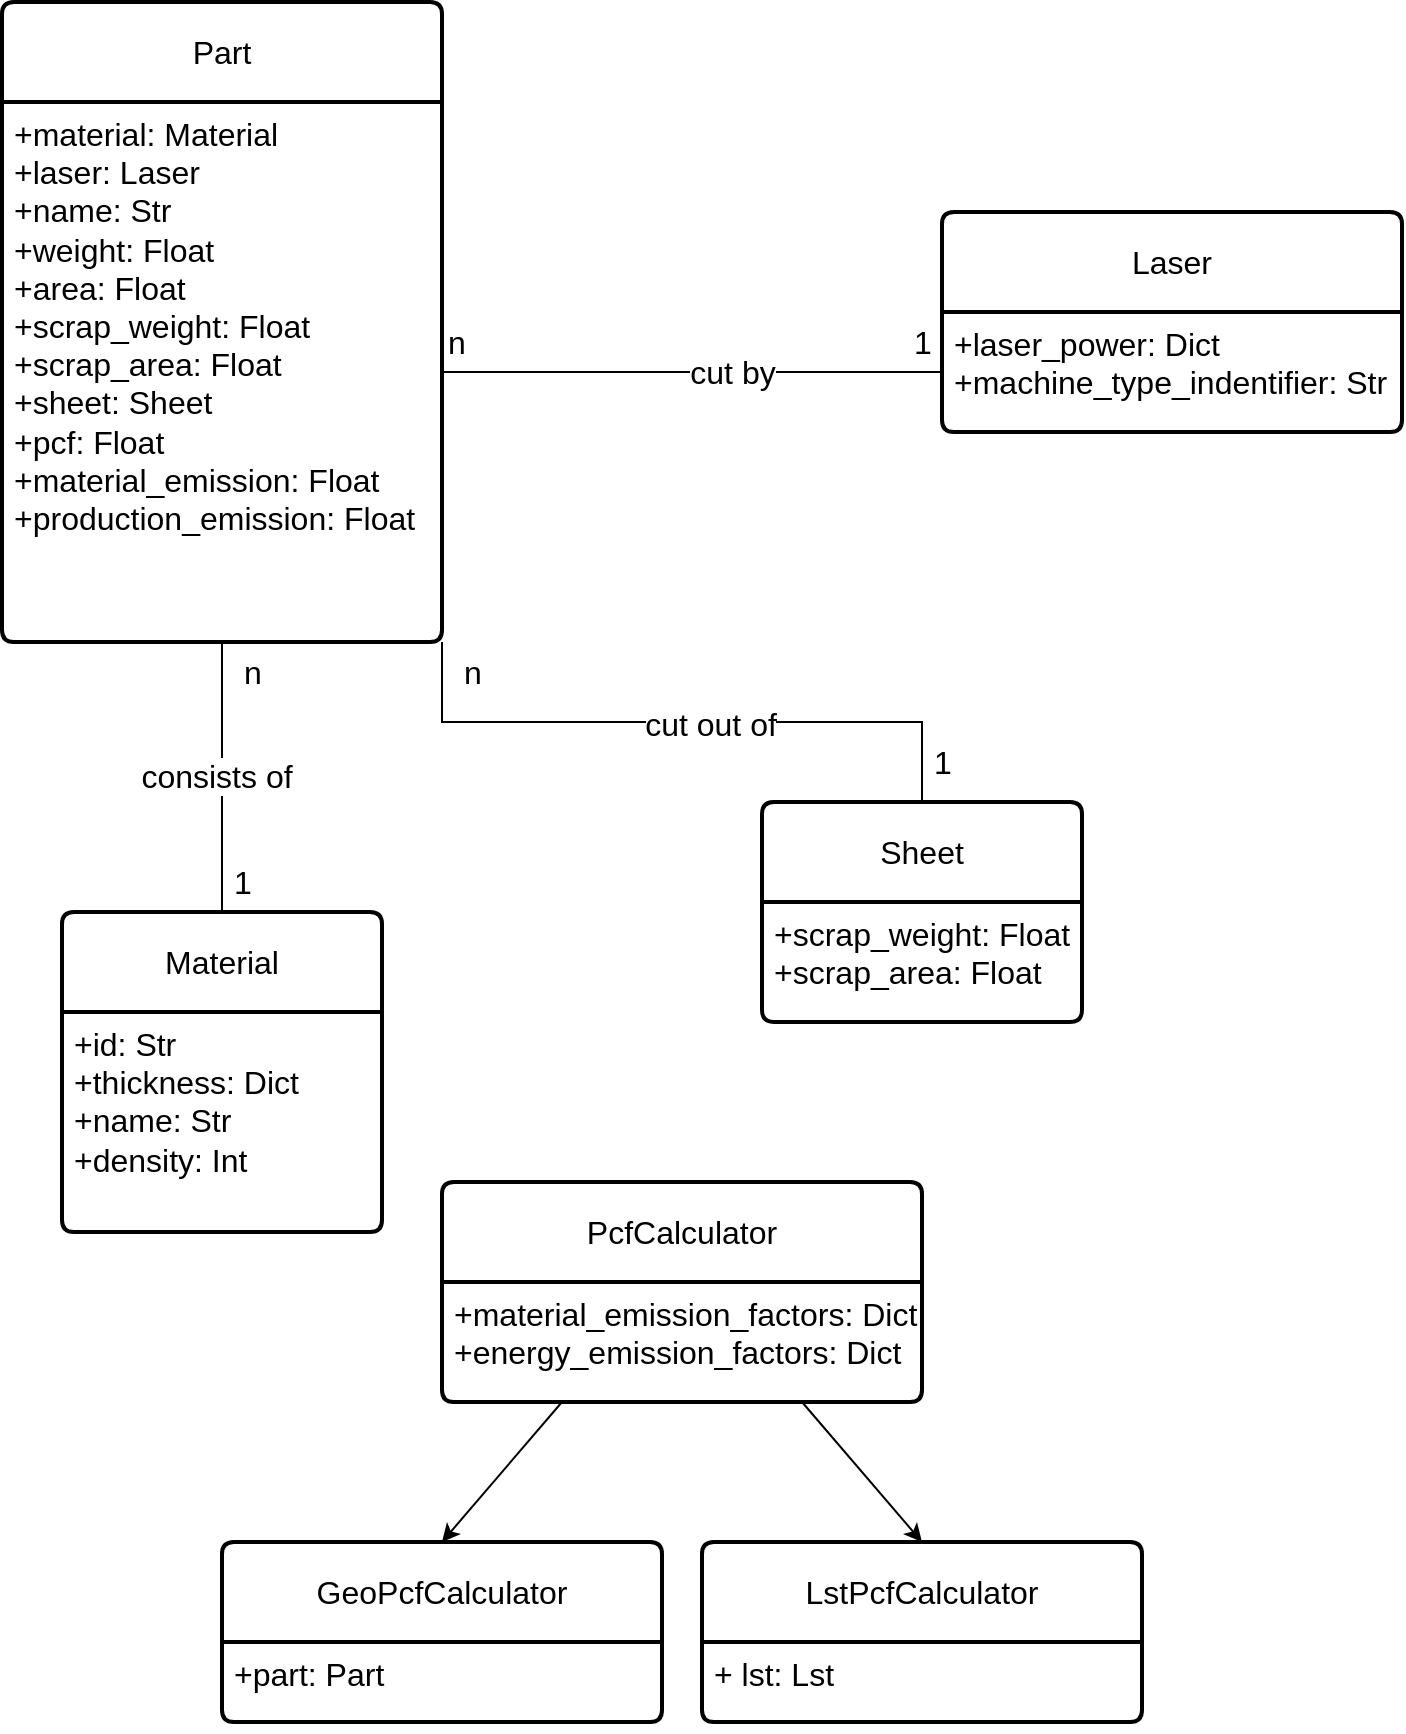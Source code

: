 <mxfile>
    <diagram name="Seite-1" id="cajYoFTCpCUaUT29qkoF">
        <mxGraphModel dx="692" dy="549" grid="1" gridSize="10" guides="1" tooltips="1" connect="1" arrows="1" fold="1" page="1" pageScale="1" pageWidth="827" pageHeight="1169" math="0" shadow="0">
            <root>
                <mxCell id="0"/>
                <mxCell id="1" parent="0"/>
                <mxCell id="_Ce9C96h86NN34DzvR9Z-1" value="Part" style="swimlane;childLayout=stackLayout;horizontal=1;startSize=50;horizontalStack=0;rounded=1;fontSize=16;fontStyle=0;strokeWidth=2;resizeParent=0;resizeLast=1;shadow=0;dashed=0;align=center;arcSize=4;whiteSpace=wrap;html=1;" parent="1" vertex="1">
                    <mxGeometry x="60" y="50" width="220" height="320" as="geometry"/>
                </mxCell>
                <mxCell id="_Ce9C96h86NN34DzvR9Z-2" value="+material: Material&lt;br&gt;+laser: Laser&lt;br&gt;+name: Str&lt;div&gt;+weight: Float&lt;/div&gt;&lt;div&gt;+area: Float&lt;/div&gt;&lt;div&gt;+scrap_weight: Float&lt;/div&gt;&lt;div&gt;+scrap_area: Float&lt;/div&gt;&lt;div&gt;+sheet: Sheet&lt;/div&gt;&lt;div&gt;+pcf: Float&lt;/div&gt;&lt;div&gt;+material_emission: Float&lt;/div&gt;&lt;div&gt;+production_emission: Float&lt;/div&gt;&lt;div&gt;&lt;br&gt;&lt;/div&gt;" style="align=left;strokeColor=none;fillColor=none;spacingLeft=4;fontSize=16;verticalAlign=top;resizable=0;rotatable=0;part=1;html=1;" parent="_Ce9C96h86NN34DzvR9Z-1" vertex="1">
                    <mxGeometry y="50" width="220" height="270" as="geometry"/>
                </mxCell>
                <mxCell id="_Ce9C96h86NN34DzvR9Z-5" value="Material" style="swimlane;childLayout=stackLayout;horizontal=1;startSize=50;horizontalStack=0;rounded=1;fontSize=16;fontStyle=0;strokeWidth=2;resizeParent=0;resizeLast=1;shadow=0;dashed=0;align=center;arcSize=4;whiteSpace=wrap;html=1;" parent="1" vertex="1">
                    <mxGeometry x="90" y="505" width="160" height="160" as="geometry"/>
                </mxCell>
                <mxCell id="_Ce9C96h86NN34DzvR9Z-6" value="+id: Str&lt;br&gt;+thickness: Dict&lt;br&gt;+name: Str&lt;div&gt;+density: Int&lt;/div&gt;" style="align=left;strokeColor=none;fillColor=none;spacingLeft=4;fontSize=16;verticalAlign=top;resizable=0;rotatable=0;part=1;html=1;" parent="_Ce9C96h86NN34DzvR9Z-5" vertex="1">
                    <mxGeometry y="50" width="160" height="110" as="geometry"/>
                </mxCell>
                <mxCell id="_Ce9C96h86NN34DzvR9Z-7" value="Laser" style="swimlane;childLayout=stackLayout;horizontal=1;startSize=50;horizontalStack=0;rounded=1;fontSize=16;fontStyle=0;strokeWidth=2;resizeParent=0;resizeLast=1;shadow=0;dashed=0;align=center;arcSize=4;whiteSpace=wrap;html=1;" parent="1" vertex="1">
                    <mxGeometry x="530" y="155" width="230" height="110" as="geometry"/>
                </mxCell>
                <mxCell id="_Ce9C96h86NN34DzvR9Z-8" value="+laser_power: Dict&lt;br&gt;+machine_type_indentifier: Str&lt;div&gt;&lt;br&gt;&lt;/div&gt;" style="align=left;strokeColor=none;fillColor=none;spacingLeft=4;fontSize=16;verticalAlign=top;resizable=0;rotatable=0;part=1;html=1;" parent="_Ce9C96h86NN34DzvR9Z-7" vertex="1">
                    <mxGeometry y="50" width="230" height="60" as="geometry"/>
                </mxCell>
                <mxCell id="jQK3d-vL94hr1RN7OToP-1" value="Sheet" style="swimlane;childLayout=stackLayout;horizontal=1;startSize=50;horizontalStack=0;rounded=1;fontSize=16;fontStyle=0;strokeWidth=2;resizeParent=0;resizeLast=1;shadow=0;dashed=0;align=center;arcSize=4;whiteSpace=wrap;html=1;" parent="1" vertex="1">
                    <mxGeometry x="440" y="450" width="160" height="110" as="geometry"/>
                </mxCell>
                <mxCell id="jQK3d-vL94hr1RN7OToP-2" value="+scrap_weight: Float&lt;br&gt;+scrap_area: Float" style="align=left;strokeColor=none;fillColor=none;spacingLeft=4;fontSize=16;verticalAlign=top;resizable=0;rotatable=0;part=1;html=1;" parent="jQK3d-vL94hr1RN7OToP-1" vertex="1">
                    <mxGeometry y="50" width="160" height="60" as="geometry"/>
                </mxCell>
                <mxCell id="jQK3d-vL94hr1RN7OToP-3" style="edgeStyle=orthogonalEdgeStyle;rounded=0;orthogonalLoop=1;jettySize=auto;html=1;endArrow=none;endFill=0;fontSize=16;" parent="1" source="_Ce9C96h86NN34DzvR9Z-2" target="_Ce9C96h86NN34DzvR9Z-8" edge="1">
                    <mxGeometry relative="1" as="geometry"/>
                </mxCell>
                <mxCell id="jQK3d-vL94hr1RN7OToP-4" value="cut by" style="edgeLabel;html=1;align=center;verticalAlign=middle;resizable=0;points=[];fontSize=16;" parent="jQK3d-vL94hr1RN7OToP-3" vertex="1" connectable="0">
                    <mxGeometry x="-0.13" y="-4" relative="1" as="geometry">
                        <mxPoint x="36" y="-4" as="offset"/>
                    </mxGeometry>
                </mxCell>
                <mxCell id="jQK3d-vL94hr1RN7OToP-6" value="n" style="edgeLabel;html=1;align=center;verticalAlign=middle;resizable=0;points=[];fontSize=16;" parent="jQK3d-vL94hr1RN7OToP-3" vertex="1" connectable="0">
                    <mxGeometry x="-0.825" y="1" relative="1" as="geometry">
                        <mxPoint x="-15" y="-14" as="offset"/>
                    </mxGeometry>
                </mxCell>
                <mxCell id="jQK3d-vL94hr1RN7OToP-8" value="1" style="edgeLabel;html=1;align=center;verticalAlign=middle;resizable=0;points=[];fontSize=16;" parent="jQK3d-vL94hr1RN7OToP-3" vertex="1" connectable="0">
                    <mxGeometry x="0.79" y="-5" relative="1" as="geometry">
                        <mxPoint x="16" y="-20" as="offset"/>
                    </mxGeometry>
                </mxCell>
                <mxCell id="jQK3d-vL94hr1RN7OToP-9" style="edgeStyle=orthogonalEdgeStyle;rounded=0;orthogonalLoop=1;jettySize=auto;html=1;entryX=0.5;entryY=0;entryDx=0;entryDy=0;endArrow=none;endFill=0;fontSize=16;" parent="1" source="_Ce9C96h86NN34DzvR9Z-2" target="_Ce9C96h86NN34DzvR9Z-5" edge="1">
                    <mxGeometry relative="1" as="geometry"/>
                </mxCell>
                <mxCell id="NDiTDQYiTFq_56tdH-J1-1" value="consists of" style="edgeLabel;html=1;align=center;verticalAlign=middle;resizable=0;points=[];fontSize=16;" parent="jQK3d-vL94hr1RN7OToP-9" vertex="1" connectable="0">
                    <mxGeometry x="-0.012" y="-3" relative="1" as="geometry">
                        <mxPoint as="offset"/>
                    </mxGeometry>
                </mxCell>
                <mxCell id="NDiTDQYiTFq_56tdH-J1-3" value="1" style="edgeLabel;html=1;align=center;verticalAlign=middle;resizable=0;points=[];fontSize=16;" parent="jQK3d-vL94hr1RN7OToP-9" vertex="1" connectable="0">
                    <mxGeometry x="0.853" y="1" relative="1" as="geometry">
                        <mxPoint x="9" y="-5" as="offset"/>
                    </mxGeometry>
                </mxCell>
                <mxCell id="NDiTDQYiTFq_56tdH-J1-4" style="edgeStyle=orthogonalEdgeStyle;rounded=0;orthogonalLoop=1;jettySize=auto;html=1;exitX=1;exitY=1;exitDx=0;exitDy=0;entryX=0.5;entryY=0;entryDx=0;entryDy=0;endArrow=none;endFill=0;fontSize=16;" parent="1" source="_Ce9C96h86NN34DzvR9Z-2" target="jQK3d-vL94hr1RN7OToP-1" edge="1">
                    <mxGeometry relative="1" as="geometry"/>
                </mxCell>
                <mxCell id="NDiTDQYiTFq_56tdH-J1-6" value="cut out of" style="edgeLabel;html=1;align=center;verticalAlign=middle;resizable=0;points=[];fontSize=16;" parent="NDiTDQYiTFq_56tdH-J1-4" vertex="1" connectable="0">
                    <mxGeometry x="0.928" relative="1" as="geometry">
                        <mxPoint x="-106" y="-28" as="offset"/>
                    </mxGeometry>
                </mxCell>
                <mxCell id="NDiTDQYiTFq_56tdH-J1-7" value="1" style="edgeLabel;html=1;align=center;verticalAlign=middle;resizable=0;points=[];fontSize=16;" parent="NDiTDQYiTFq_56tdH-J1-4" vertex="1" connectable="0">
                    <mxGeometry x="0.945" relative="1" as="geometry">
                        <mxPoint x="10" y="-11" as="offset"/>
                    </mxGeometry>
                </mxCell>
                <mxCell id="2uBoa8mO4lfdV-D6Dt5S-6" value="LstPcfCalculator" style="swimlane;childLayout=stackLayout;horizontal=1;startSize=50;horizontalStack=0;rounded=1;fontSize=16;fontStyle=0;strokeWidth=2;resizeParent=0;resizeLast=1;shadow=0;dashed=0;align=center;arcSize=4;whiteSpace=wrap;html=1;" parent="1" vertex="1">
                    <mxGeometry x="410" y="820" width="220" height="90" as="geometry"/>
                </mxCell>
                <mxCell id="2uBoa8mO4lfdV-D6Dt5S-7" value="+ lst: Lst&lt;br&gt;&lt;div&gt;&lt;br&gt;&lt;/div&gt;" style="align=left;strokeColor=none;fillColor=none;spacingLeft=4;fontSize=16;verticalAlign=top;resizable=0;rotatable=0;part=1;html=1;" parent="2uBoa8mO4lfdV-D6Dt5S-6" vertex="1">
                    <mxGeometry y="50" width="220" height="40" as="geometry"/>
                </mxCell>
                <mxCell id="2uBoa8mO4lfdV-D6Dt5S-10" value="n" style="text;html=1;align=center;verticalAlign=middle;resizable=0;points=[];autosize=1;strokeColor=none;fillColor=none;fontSize=16;" parent="1" vertex="1">
                    <mxGeometry x="170" y="370" width="30" height="30" as="geometry"/>
                </mxCell>
                <mxCell id="4" value="n" style="text;html=1;align=center;verticalAlign=middle;resizable=0;points=[];autosize=1;strokeColor=none;fillColor=none;fontSize=16;" parent="1" vertex="1">
                    <mxGeometry x="280" y="370" width="30" height="30" as="geometry"/>
                </mxCell>
                <mxCell id="5" value="GeoPcfCalculator" style="swimlane;childLayout=stackLayout;horizontal=1;startSize=50;horizontalStack=0;rounded=1;fontSize=16;fontStyle=0;strokeWidth=2;resizeParent=0;resizeLast=1;shadow=0;dashed=0;align=center;arcSize=4;whiteSpace=wrap;html=1;" vertex="1" parent="1">
                    <mxGeometry x="170" y="820" width="220" height="90" as="geometry"/>
                </mxCell>
                <mxCell id="6" value="+part: Part&lt;br&gt;&lt;div&gt;&lt;br&gt;&lt;/div&gt;" style="align=left;strokeColor=none;fillColor=none;spacingLeft=4;fontSize=16;verticalAlign=top;resizable=0;rotatable=0;part=1;html=1;" vertex="1" parent="5">
                    <mxGeometry y="50" width="220" height="40" as="geometry"/>
                </mxCell>
                <mxCell id="7" value="PcfCalculator" style="swimlane;childLayout=stackLayout;horizontal=1;startSize=50;horizontalStack=0;rounded=1;fontSize=16;fontStyle=0;strokeWidth=2;resizeParent=0;resizeLast=1;shadow=0;dashed=0;align=center;arcSize=4;whiteSpace=wrap;html=1;" vertex="1" parent="1">
                    <mxGeometry x="280" y="640" width="240" height="110" as="geometry"/>
                </mxCell>
                <mxCell id="8" value="+material_emission_factors: Dict&lt;br&gt;+energy_emission_factors: Dict&lt;br&gt;&lt;br&gt;&lt;div&gt;&lt;br&gt;&lt;/div&gt;" style="align=left;strokeColor=none;fillColor=none;spacingLeft=4;fontSize=16;verticalAlign=top;resizable=0;rotatable=0;part=1;html=1;" vertex="1" parent="7">
                    <mxGeometry y="50" width="240" height="60" as="geometry"/>
                </mxCell>
                <mxCell id="17" value="" style="endArrow=none;html=1;endFill=0;startArrow=classic;startFill=1;fontSize=16;exitX=0.5;exitY=0;exitDx=0;exitDy=0;entryX=0.75;entryY=1;entryDx=0;entryDy=0;" edge="1" parent="1" source="2uBoa8mO4lfdV-D6Dt5S-6" target="8">
                    <mxGeometry width="50" height="50" relative="1" as="geometry">
                        <mxPoint x="550" y="820" as="sourcePoint"/>
                        <mxPoint x="440" y="750" as="targetPoint"/>
                    </mxGeometry>
                </mxCell>
                <mxCell id="18" value="" style="endArrow=classic;html=1;endFill=1;fontSize=16;entryX=0.5;entryY=0;entryDx=0;entryDy=0;exitX=0.25;exitY=1;exitDx=0;exitDy=0;" edge="1" parent="1" source="8" target="5">
                    <mxGeometry width="50" height="50" relative="1" as="geometry">
                        <mxPoint x="560" y="830" as="sourcePoint"/>
                        <mxPoint x="250" y="830" as="targetPoint"/>
                    </mxGeometry>
                </mxCell>
            </root>
        </mxGraphModel>
    </diagram>
</mxfile>